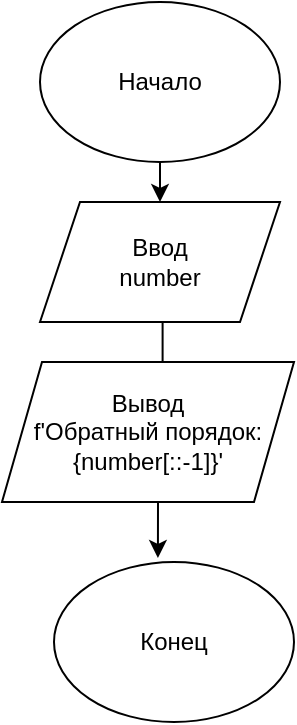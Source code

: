 <mxfile version="20.6.2" type="device"><diagram id="o-yhTVpJjttWyLetfkLV" name="Страница 1"><mxGraphModel dx="782" dy="733" grid="1" gridSize="10" guides="1" tooltips="1" connect="1" arrows="1" fold="1" page="1" pageScale="1" pageWidth="827" pageHeight="1169" math="0" shadow="0"><root><mxCell id="0"/><mxCell id="1" parent="0"/><mxCell id="_8HdiPhrAcqETxxJD43T-1" value="Конец" style="ellipse;whiteSpace=wrap;html=1;" vertex="1" parent="1"><mxGeometry x="367" y="360" width="120" height="80" as="geometry"/></mxCell><mxCell id="_8HdiPhrAcqETxxJD43T-7" style="edgeStyle=orthogonalEdgeStyle;rounded=0;orthogonalLoop=1;jettySize=auto;html=1;exitX=0.5;exitY=1;exitDx=0;exitDy=0;entryX=0.5;entryY=0;entryDx=0;entryDy=0;" edge="1" parent="1" source="_8HdiPhrAcqETxxJD43T-2" target="_8HdiPhrAcqETxxJD43T-6"><mxGeometry relative="1" as="geometry"/></mxCell><mxCell id="_8HdiPhrAcqETxxJD43T-2" value="Начало" style="ellipse;whiteSpace=wrap;html=1;" vertex="1" parent="1"><mxGeometry x="360" y="80" width="120" height="80" as="geometry"/></mxCell><mxCell id="_8HdiPhrAcqETxxJD43T-12" style="edgeStyle=orthogonalEdgeStyle;rounded=0;orthogonalLoop=1;jettySize=auto;html=1;exitX=0.5;exitY=1;exitDx=0;exitDy=0;entryX=0.55;entryY=0.167;entryDx=0;entryDy=0;entryPerimeter=0;" edge="1" parent="1" source="_8HdiPhrAcqETxxJD43T-6" target="_8HdiPhrAcqETxxJD43T-8"><mxGeometry relative="1" as="geometry"/></mxCell><mxCell id="_8HdiPhrAcqETxxJD43T-6" value="Ввод&lt;br&gt;number" style="shape=parallelogram;perimeter=parallelogramPerimeter;whiteSpace=wrap;html=1;fixedSize=1;" vertex="1" parent="1"><mxGeometry x="360" y="180" width="120" height="60" as="geometry"/></mxCell><mxCell id="_8HdiPhrAcqETxxJD43T-13" style="edgeStyle=orthogonalEdgeStyle;rounded=0;orthogonalLoop=1;jettySize=auto;html=1;exitX=0.5;exitY=1;exitDx=0;exitDy=0;entryX=0.433;entryY=-0.025;entryDx=0;entryDy=0;entryPerimeter=0;" edge="1" parent="1" source="_8HdiPhrAcqETxxJD43T-8" target="_8HdiPhrAcqETxxJD43T-1"><mxGeometry relative="1" as="geometry"/></mxCell><mxCell id="_8HdiPhrAcqETxxJD43T-8" value="Вывод&lt;br&gt;f'Обратный порядок: {number[::-1]}'" style="shape=parallelogram;perimeter=parallelogramPerimeter;whiteSpace=wrap;html=1;fixedSize=1;" vertex="1" parent="1"><mxGeometry x="341" y="260" width="146" height="70" as="geometry"/></mxCell></root></mxGraphModel></diagram></mxfile>